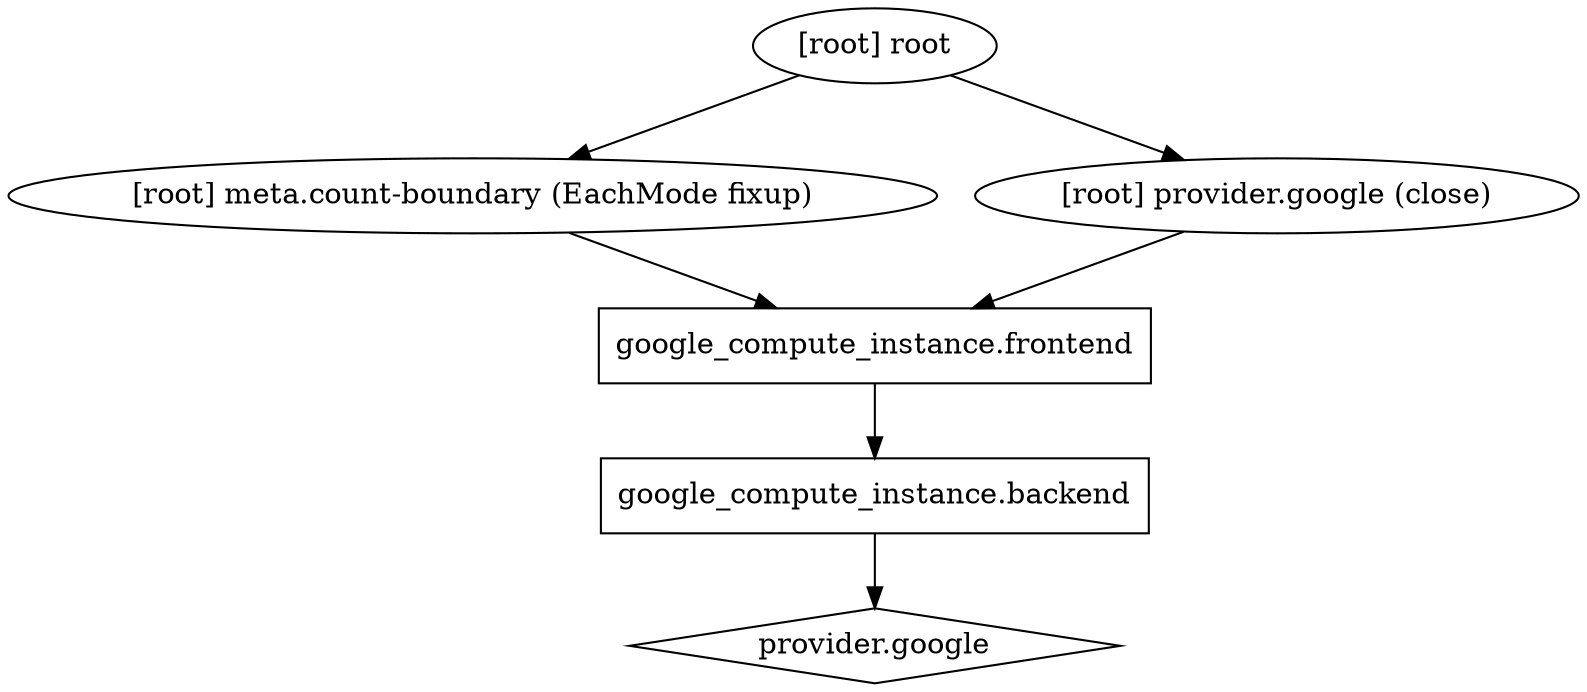digraph {
	compound = "true"
	newrank = "true"
	subgraph "root" {
		"[root] google_compute_instance.backend" [label = "google_compute_instance.backend", shape = "box"]
		"[root] google_compute_instance.frontend" [label = "google_compute_instance.frontend", shape = "box"]
		"[root] provider.google" [label = "provider.google", shape = "diamond"]
		"[root] google_compute_instance.backend" -> "[root] provider.google"
		"[root] google_compute_instance.frontend" -> "[root] google_compute_instance.backend"
		"[root] meta.count-boundary (EachMode fixup)" -> "[root] google_compute_instance.frontend"
		"[root] provider.google (close)" -> "[root] google_compute_instance.frontend"
		"[root] root" -> "[root] meta.count-boundary (EachMode fixup)"
		"[root] root" -> "[root] provider.google (close)"
	}
}

